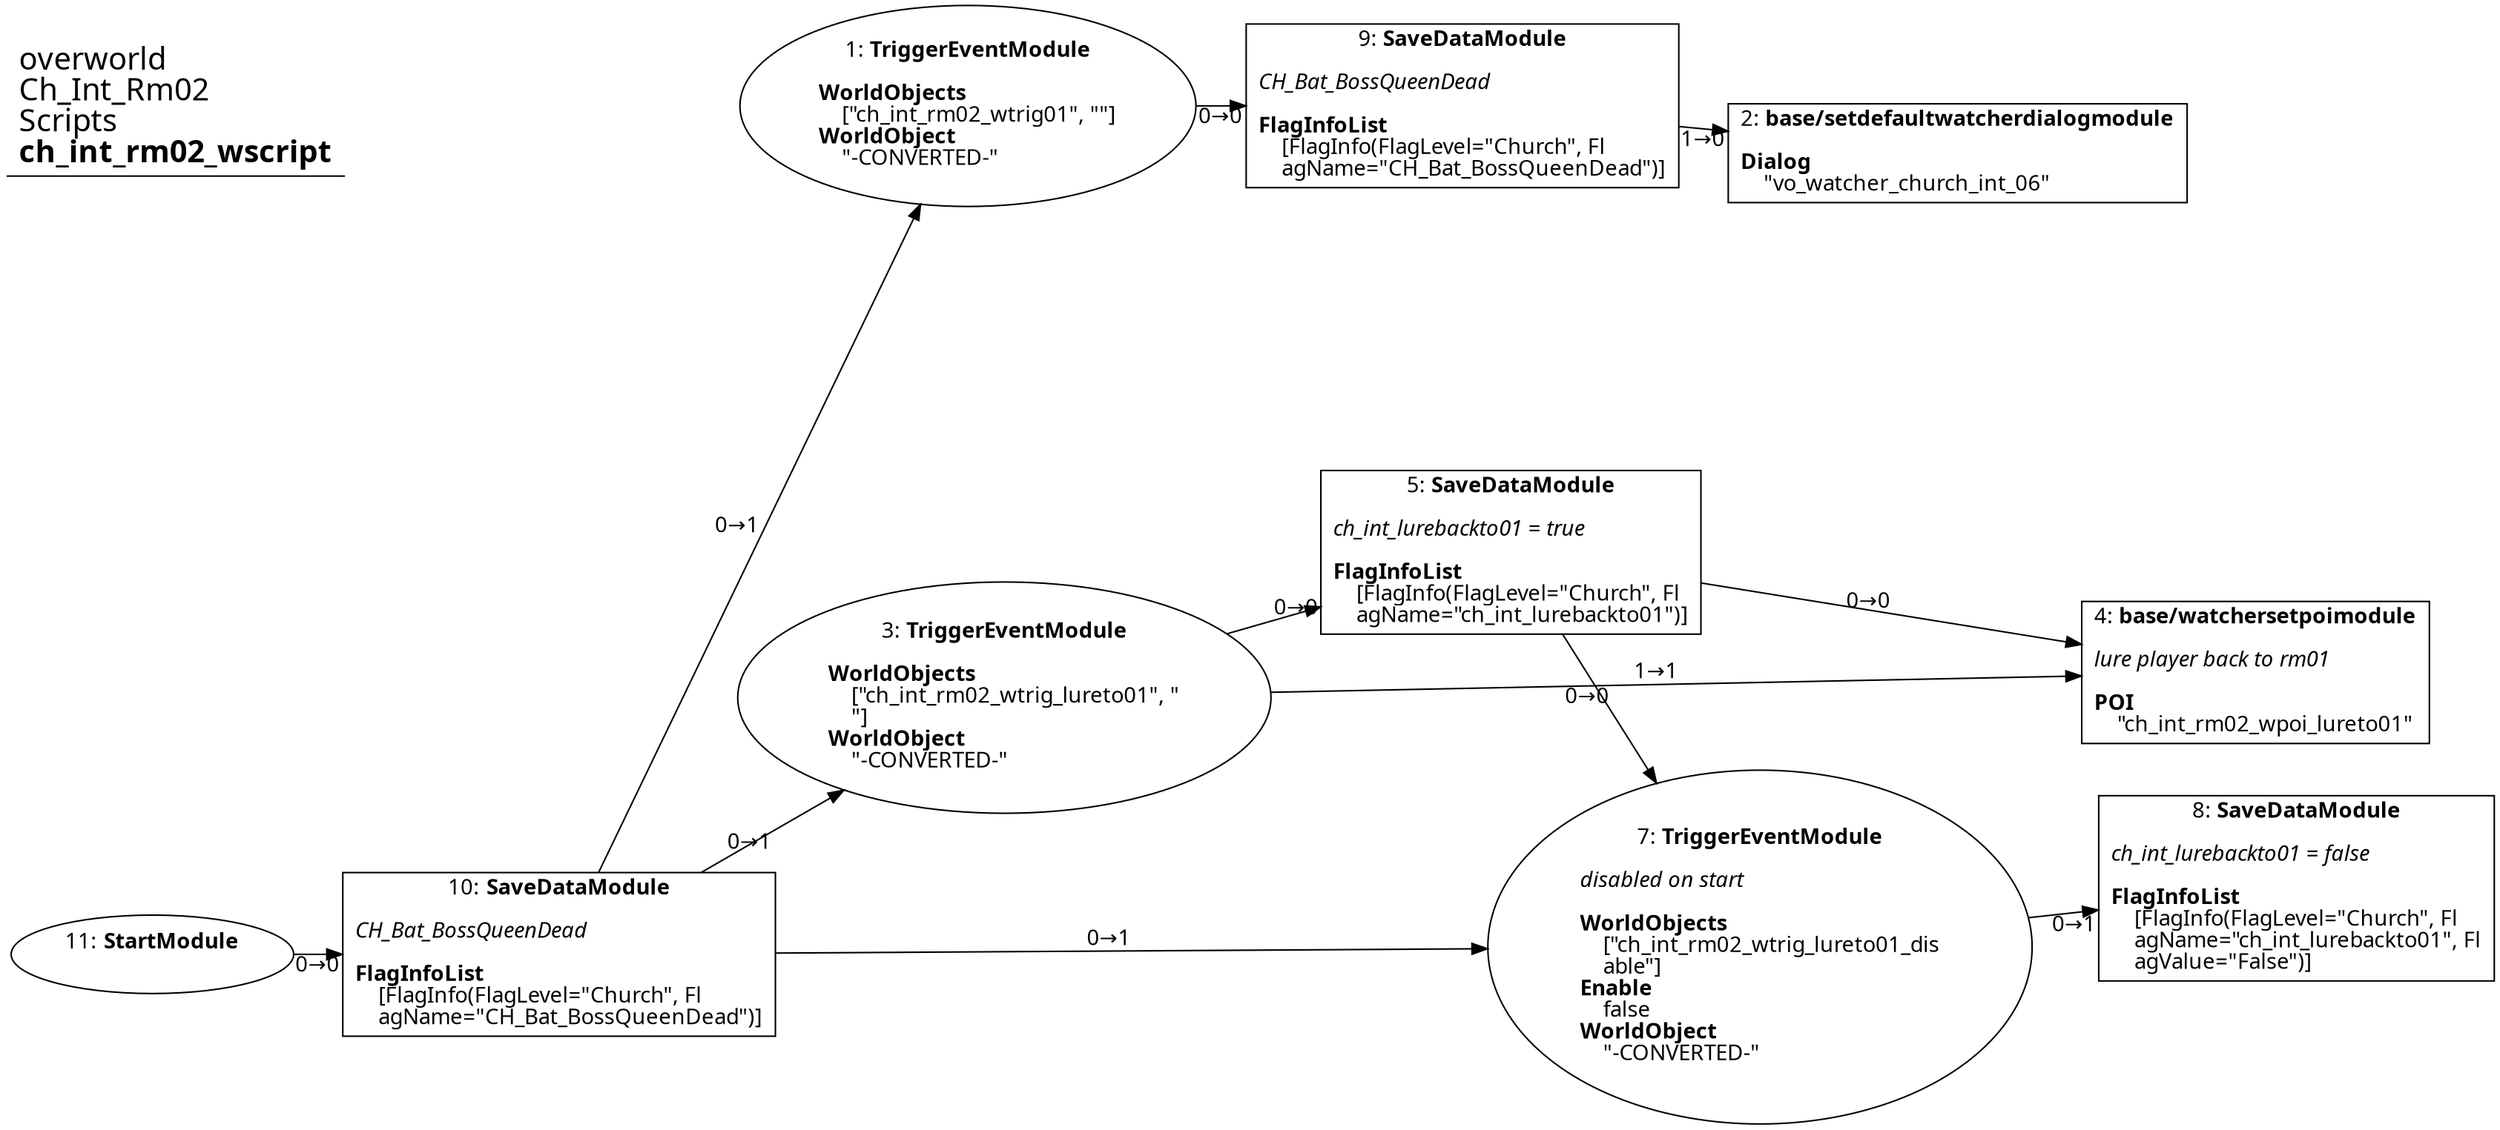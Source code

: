 digraph {
    layout = fdp;
    overlap = prism;
    sep = "+16";
    splines = spline;

    node [ shape = box ];

    graph [ fontname = "Segoe UI" ];
    node [ fontname = "Segoe UI" ];
    edge [ fontname = "Segoe UI" ];

    1 [ label = <1: <b>TriggerEventModule</b><br/><br/><b>WorldObjects</b><br align="left"/>    [&quot;ch_int_rm02_wtrig01&quot;, &quot;&quot;]<br align="left"/><b>WorldObject</b><br align="left"/>    &quot;-CONVERTED-&quot;<br align="left"/>> ];
    1 [ shape = oval ]
    1 [ pos = "0.312,0.067!" ];
    1 -> 9 [ label = "0→0" ];

    2 [ label = <2: <b>base/setdefaultwatcherdialogmodule</b><br/><br/><b>Dialog</b><br align="left"/>    &quot;vo_watcher_church_int_06&quot;<br align="left"/>> ];
    2 [ pos = "0.80200005,0.044000003!" ];

    3 [ label = <3: <b>TriggerEventModule</b><br/><br/><b>WorldObjects</b><br align="left"/>    [&quot;ch_int_rm02_wtrig_lureto01&quot;, &quot;<br align="left"/>    &quot;]<br align="left"/><b>WorldObject</b><br align="left"/>    &quot;-CONVERTED-&quot;<br align="left"/>> ];
    3 [ shape = oval ]
    3 [ pos = "0.28500003,-0.30200002!" ];
    3 -> 5 [ label = "0→0" ];
    3 -> 4 [ label = "1→1" ];

    4 [ label = <4: <b>base/watchersetpoimodule</b><br/><br/><i>lure player back to rm01<br align="left"/></i><br align="left"/><b>POI</b><br align="left"/>    &quot;ch_int_rm02_wpoi_lureto01&quot;<br align="left"/>> ];
    4 [ pos = "1.0530001,-0.30200002!" ];

    5 [ label = <5: <b>SaveDataModule</b><br/><br/><i>ch_int_lurebackto01 = true<br align="left"/></i><br align="left"/><b>FlagInfoList</b><br align="left"/>    [FlagInfo(FlagLevel=&quot;Church&quot;, Fl<br align="left"/>    agName=&quot;ch_int_lurebackto01&quot;)]<br align="left"/>> ];
    5 [ pos = "0.58000004,-0.21700001!" ];
    5 -> 4 [ label = "0→0" ];
    5 -> 7 [ label = "0→0" ];

    7 [ label = <7: <b>TriggerEventModule</b><br/><br/><i>disabled on start<br align="left"/></i><br align="left"/><b>WorldObjects</b><br align="left"/>    [&quot;ch_int_rm02_wtrig_lureto01_dis<br align="left"/>    able&quot;]<br align="left"/><b>Enable</b><br align="left"/>    false<br align="left"/><b>WorldObject</b><br align="left"/>    &quot;-CONVERTED-&quot;<br align="left"/>> ];
    7 [ shape = oval ]
    7 [ pos = "0.80100006,-0.44500002!" ];
    7 -> 8 [ label = "0→1" ];

    8 [ label = <8: <b>SaveDataModule</b><br/><br/><i>ch_int_lurebackto01 = false<br align="left"/></i><br align="left"/><b>FlagInfoList</b><br align="left"/>    [FlagInfo(FlagLevel=&quot;Church&quot;, Fl<br align="left"/>    agName=&quot;ch_int_lurebackto01&quot;, Fl<br align="left"/>    agValue=&quot;False&quot;)]<br align="left"/>> ];
    8 [ pos = "1.0780001,-0.42200002!" ];

    9 [ label = <9: <b>SaveDataModule</b><br/><br/><i>CH_Bat_BossQueenDead<br align="left"/></i><br align="left"/><b>FlagInfoList</b><br align="left"/>    [FlagInfo(FlagLevel=&quot;Church&quot;, Fl<br align="left"/>    agName=&quot;CH_Bat_BossQueenDead&quot;)]<br align="left"/>> ];
    9 [ pos = "0.565,0.067!" ];
    9 -> 2 [ label = "1→0" ];

    10 [ label = <10: <b>SaveDataModule</b><br/><br/><i>CH_Bat_BossQueenDead<br align="left"/></i><br align="left"/><b>FlagInfoList</b><br align="left"/>    [FlagInfo(FlagLevel=&quot;Church&quot;, Fl<br align="left"/>    agName=&quot;CH_Bat_BossQueenDead&quot;)]<br align="left"/>> ];
    10 [ pos = "-0.045,-0.46800002!" ];
    10 -> 3 [ label = "0→1" ];
    10 -> 1 [ label = "0→1" ];
    10 -> 7 [ label = "0→1" ];

    11 [ label = <11: <b>StartModule</b><br/><br/>> ];
    11 [ shape = oval ]
    11 [ pos = "-0.231,-0.46800002!" ];
    11 -> 10 [ label = "0→0" ];

    title [ pos = "-0.23200001,0.068!" ];
    title [ shape = underline ];
    title [ label = <<font point-size="20">overworld<br align="left"/>Ch_Int_Rm02<br align="left"/>Scripts<br align="left"/><b>ch_int_rm02_wscript</b><br align="left"/></font>> ];
}
